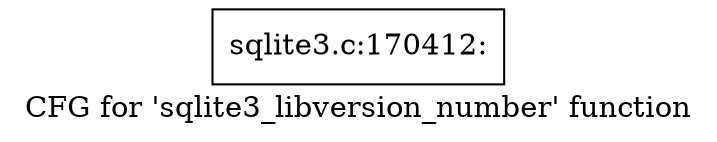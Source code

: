 digraph "CFG for 'sqlite3_libversion_number' function" {
	label="CFG for 'sqlite3_libversion_number' function";

	Node0x55c0f578bb40 [shape=record,label="{sqlite3.c:170412:}"];
}
